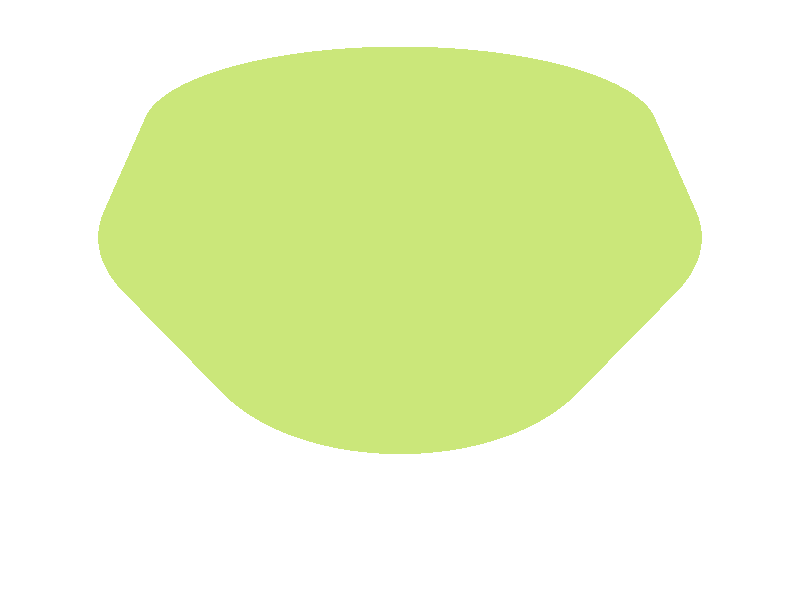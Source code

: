#include "colors.inc"

camera {location <0,7,-10> look_at <0,0,0> }
background { White }
light_source { <100,100,-200> rgb 0.9}

lathe {
  linear_spline
  5,
  < 3, 0 >, < 4, 0 >, < 5, 2.5 >, < 4, 4 >, < 3, 4 >
  pigment { YellowGreen }
  finish {ambient .3 phong 1}
}